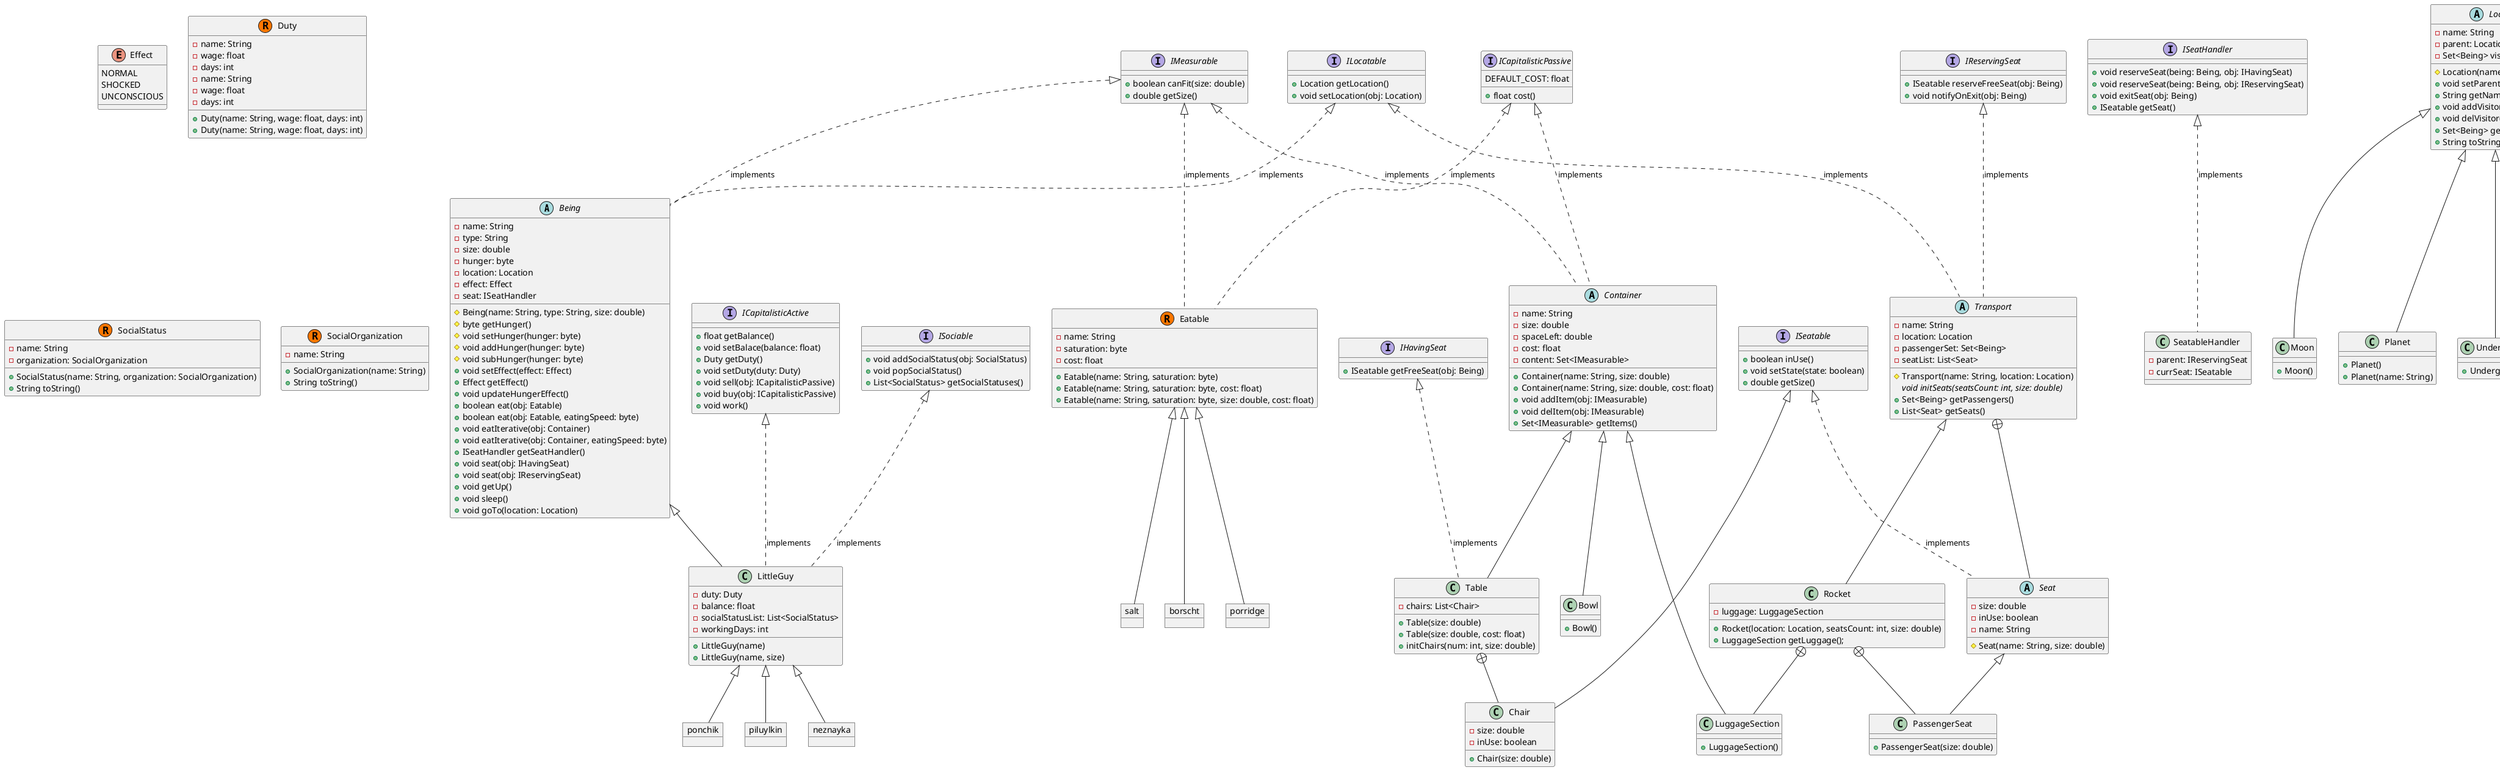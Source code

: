 @startuml name
Being <|-- LittleGuy
ICapitalisticActive <|.. LittleGuy : implements
ISociable <|.. LittleGuy : implements

object ponchik
object piluylkin
object neznayka

LittleGuy <|-- ponchik
LittleGuy <|-- piluylkin
LittleGuy <|-- neznayka

object borscht
object porridge
object salt
Eatable <|-- borscht
Eatable <|-- porridge
Eatable <|-- salt

ICapitalisticPassive <|.. Container : implements
ICapitalisticPassive <|.. Eatable : implements

IMeasurable <|.. Eatable : implements
IMeasurable <|.. Container : implements
IMeasurable <|.. Being : implements

Container <|-- Bowl
Container <|-- Table

IHavingSeat <|.. Table : implements

ISeatHandler <|.. SeatableHandler : implements

Table +-- Chair
ISeatable <|-- Chair

Transport <|-- Rocket
Transport +-- Seat
ISeatable <|.. Seat : implements
Rocket +-- PassengerSeat

Rocket +-- LuggageSection
Container <|-- LuggageSection

ILocatable <|.. Transport : implements
ILocatable <|.. Being : implements

Location <|-- Moon
Location <|-- Planet
Location <|-- Underground
Location <|-- Town
Location <|-- Cave

Seat <|-- PassengerSeat

IReservingSeat <|.. Transport : implements

Log +-- Console

"Exception" <|-- BusyWithSeatable
"Exception" <|-- RuntimeException
RuntimeException <|-- HungerOverflow
RuntimeException <|-- NegativeBalance

static class Log {
   {static} +String warnDecorate(line: String)
}

static class Console {
   {static} +void print(message: Object)
   {static} +void printf(message: String, Object ... args)
   {static} +void println(message: Object)
}

class LittleGuy {
   -duty: Duty
   -balance: float
   -socialStatusList: List<SocialStatus>
   -workingDays: int
   +LittleGuy(name)
   +LittleGuy(name, size)
}

abstract class Seat {
   -size: double
   -inUse: boolean
   -name: String
   #Seat(name: String, size: double)
}

class PassengerSeat {
   +PassengerSeat(size: double)
}

enum Effect {
   NORMAL
   SHOCKED
   UNCONSCIOUS
}

interface IHavingSeat {
   +ISeatable getFreeSeat(obj: Being)
}

interface ICapitalisticPassive {
   DEFAULT_COST: float
   +float cost()
}

interface ICapitalisticActive {
   +float getBalance()
   +void setBalace(balance: float)
   +Duty getDuty()
   +void setDuty(duty: Duty)
   +void sell(obj: ICapitalisticPassive)
   +void buy(obj: ICapitalisticPassive)
   +void work()
}

interface ISeatable {
   +boolean inUse()
   +void setState(state: boolean)
   +double getSize()
}

interface ISeatHandler {
   +void reserveSeat(being: Being, obj: IHavingSeat)
   +void reserveSeat(being: Being, obj: IReservingSeat)
   +void exitSeat(obj: Being)
   +ISeatable getSeat()

}

interface ISociable {
   +void addSocialStatus(obj: SocialStatus)
   +void popSocialStatus()
   +List<SocialStatus> getSocialStatuses()
}

interface IReservingSeat {
   +ISeatable reserveFreeSeat(obj: Being)
   +void notifyOnExit(obj: Being)
}

abstract class Being {
   -name: String
   -type: String
   -size: double
   -hunger: byte
   -location: Location
   -effect: Effect
   -seat: ISeatHandler
   #Being(name: String, type: String, size: double)
   #byte getHunger()
   #void setHunger(hunger: byte)
   #void addHunger(hunger: byte)
   #void subHunger(hunger: byte)
   +void setEffect(effect: Effect)
   +Effect getEffect()
   +void updateHungerEffect()
   +boolean eat(obj: Eatable)
   +boolean eat(obj: Eatable, eatingSpeed: byte)
   +void eatIterative(obj: Container)
   +void eatIterative(obj: Container, eatingSpeed: byte)
   +ISeatHandler getSeatHandler()
   +void seat(obj: IHavingSeat)
   +void seat(obj: IReservingSeat)
   +void getUp()
   +void sleep()
   +void goTo(location: Location)
}

class Eatable << (R,#FF7700) >> {
   -name: String
   -saturation: byte
   -cost: float
   +Eatable(name: String, saturation: byte)
   +Eatable(name: String, saturation: byte, cost: float)
   +Eatable(name: String, saturation: byte, size: double, cost: float)
}

class Duty << (R,#FF7700) >> {
   -name: String
   -wage: float
   -days: int
   +Duty(name: String, wage: float, days: int)
}

class Exception << (X,#d83614) >>

class RuntimeException << (X,#d83614) >>

class BusyWithSeatable << (X,#d83614) >> {
   +BusyWithSeatable(obj: Being)
}

class HungerOverflow << (X,#d83614) >> {
   +HungerOverflow(obj: Being)
}

class NegativeBalance << (X,#d83614) >> {
   +NegativeBalance(obj: ICapitalisticActive)
}

class Duty << (R,#FF7700) >> {
   -name: String
   -wage: float
   -days: int
   +Duty(name: String, wage: float, days: int)
}

class SocialStatus << (R,#FF7700) >> {
   -name: String
   -organization: SocialOrganization
   +SocialStatus(name: String, organization: SocialOrganization)
   +String toString()
}

class SocialOrganization << (R,#FF7700) >> {
   -name: String
   +SocialOrganization(name: String)
   +String toString()
}

class SeatableHandler {
   -parent: IReservingSeat
   -currSeat: ISeatable
}

abstract class Transport {
   -name: String
   -location: Location
   -passengerSet: Set<Being>
   -seatList: List<Seat>
   #Transport(name: String, location: Location)
   {abstract} void initSeats(seatsCount: int, size: double)
   +Set<Being> getPassengers()
   +List<Seat> getSeats()
}

abstract class Container {
   -name: String
   -size: double
   -spaceLeft: double
   -cost: float
   -content: Set<IMeasurable>
   +Container(name: String, size: double)
   +Container(name: String, size: double, cost: float)
   +void addItem(obj: IMeasurable)
   +void delItem(obj: IMeasurable)
   +Set<IMeasurable> getItems()
}

class Table {
   -chairs: List<Chair>
   +Table(size: double)
   +Table(size: double, cost: float)
   +initChairs(num: int, size: double)
}

class Chair {
   -size: double
   -inUse: boolean
   +Chair(size: double)
}

class Bowl {
   +Bowl()
}

class LuggageSection {
   +LuggageSection()
}

class Rocket {
   -luggage: LuggageSection
   +Rocket(location: Location, seatsCount: int, size: double)
   +LuggageSection getLuggage();
}

class Moon {
   +Moon()
}

class Planet {
   +Planet()
   +Planet(name: String)
}

class Town {
   +Town()
   +Town(name: String)
}

class Underground {
   +Underground()
}

class Cave {
   +Cave()
}

abstract class Location {
   -name: String
   -parent: Location
   -Set<Being> visitorSet: Being
   #Location(name)
   +void setParent(obj: Location)
   +String getName()
   +void addVisitor(obj: Being)
   +void delVisitor(obj: Being)
   +Set<Being> getVisitors()
   +String toString()
}

interface IMeasurable {
   +boolean canFit(size: double)
   +double getSize()
}

interface ILocatable {
   +Location getLocation()
   +void setLocation(obj: Location)
}
@enduml

' make size attribute to define whether the item can be keepable in the Container or not
